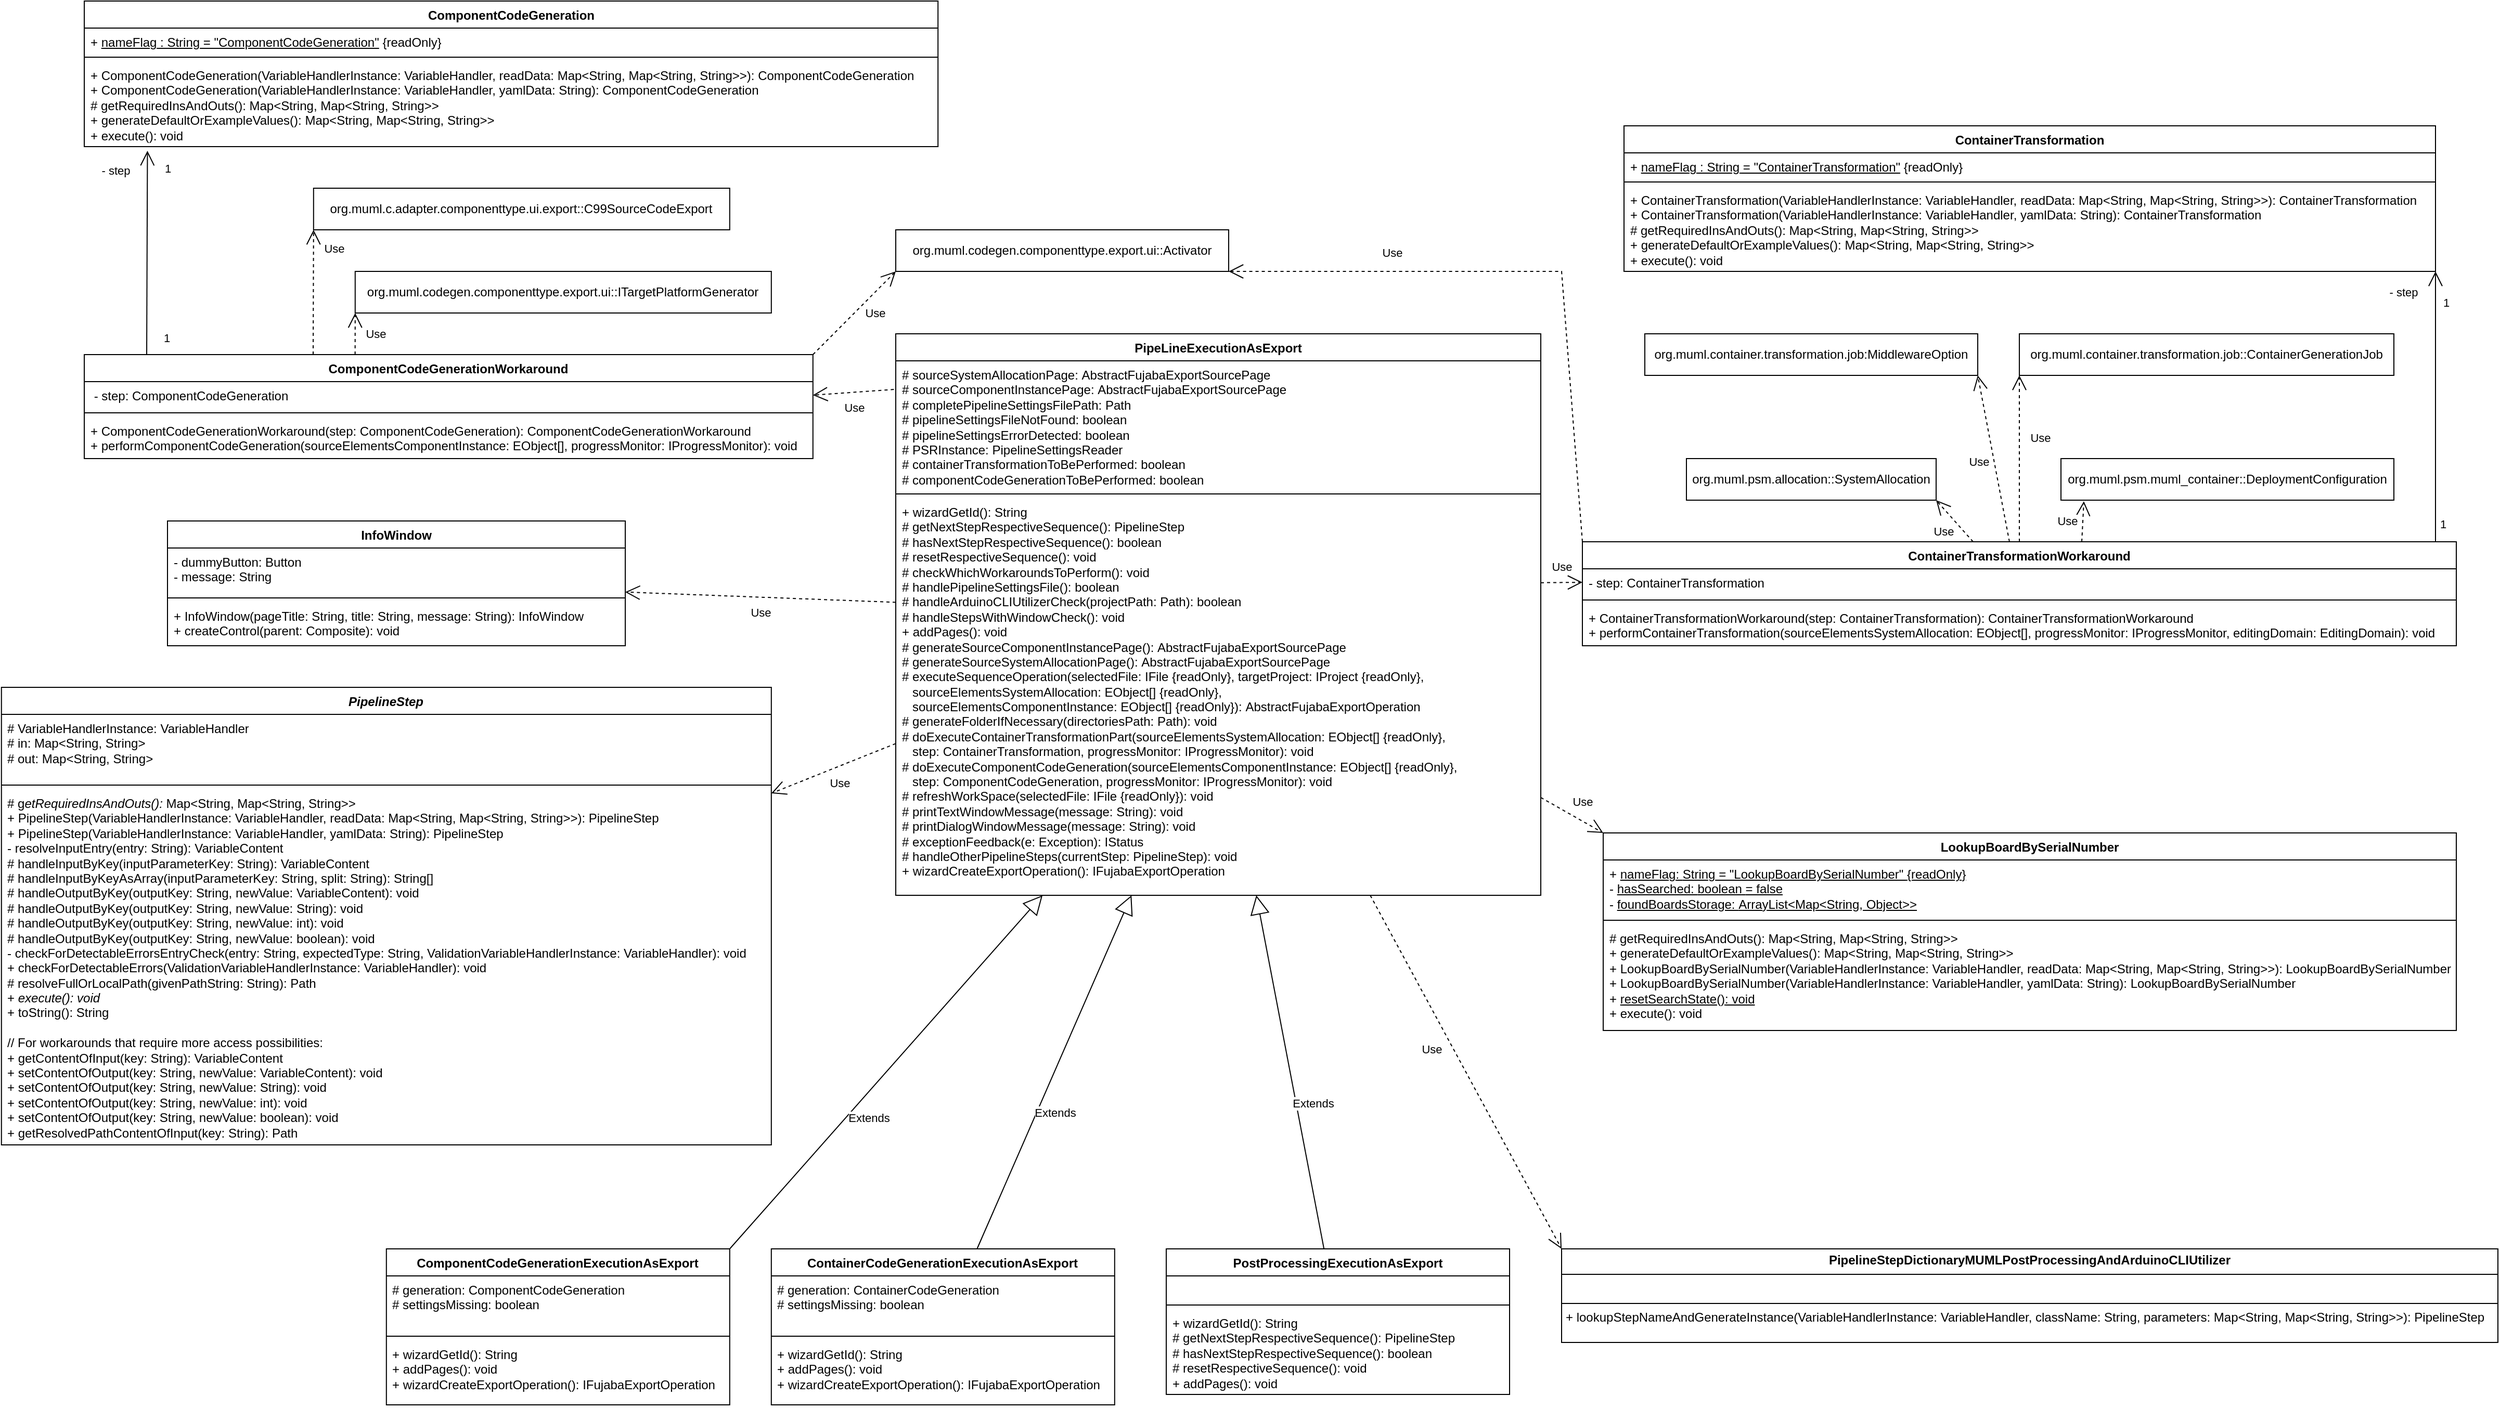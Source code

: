 <mxfile version="24.2.5" type="device">
  <diagram name="Page-1" id="c4acf3e9-155e-7222-9cf6-157b1a14988f">
    <mxGraphModel dx="2208" dy="1908" grid="1" gridSize="10" guides="1" tooltips="1" connect="1" arrows="1" fold="1" page="1" pageScale="1" pageWidth="850" pageHeight="1100" background="none" math="0" shadow="0">
      <root>
        <mxCell id="0" />
        <mxCell id="1" parent="0" />
        <mxCell id="ekuC0I5UsIN45DEHxdDx-1" value="PipeLineExecutionAsExport" style="swimlane;fontStyle=1;align=center;verticalAlign=top;childLayout=stackLayout;horizontal=1;startSize=26;horizontalStack=0;resizeParent=1;resizeParentMax=0;resizeLast=0;collapsible=1;marginBottom=0;whiteSpace=wrap;html=1;" parent="1" vertex="1">
          <mxGeometry x="40" y="240" width="620" height="540" as="geometry" />
        </mxCell>
        <mxCell id="ekuC0I5UsIN45DEHxdDx-2" value="&lt;div&gt;# sourceSystemAllocationPage:&amp;nbsp;&lt;span style=&quot;background-color: initial;&quot;&gt;AbstractFujabaExportSourcePage&lt;/span&gt;&lt;/div&gt;&lt;div&gt;&lt;span style=&quot;white-space: normal;&quot;&gt;# sourceComponentInstancePage:&amp;nbsp;&lt;/span&gt;&lt;span style=&quot;background-color: initial;&quot;&gt;AbstractFujabaExportSourcePage&lt;/span&gt;&lt;/div&gt;&lt;div&gt;&lt;span style=&quot;white-space: normal;&quot;&gt;# completePipelineSettingsFilePath: Path&lt;/span&gt;&lt;/div&gt;&lt;div&gt;&lt;span style=&quot;white-space: normal;&quot;&gt;# pipelineSettingsFileNotFound: boolean&lt;/span&gt;&lt;/div&gt;&lt;div&gt;&lt;span style=&quot;white-space: normal;&quot;&gt;# pipelineSettingsErrorDetected: boolean&lt;/span&gt;&lt;/div&gt;&lt;div&gt;&lt;span style=&quot;background-color: initial;&quot;&gt;# PSRInstance:&amp;nbsp;&lt;/span&gt;&lt;span style=&quot;background-color: initial;&quot;&gt;PipelineSettingsReader&lt;/span&gt;&lt;/div&gt;&lt;div&gt;&lt;span style=&quot;white-space: normal;&quot;&gt;# containerTransformationToBePerformed: boolean&lt;/span&gt;&lt;/div&gt;&lt;div&gt;&lt;span style=&quot;white-space: normal;&quot;&gt;# componentCodeGenerationToBePerformed&lt;/span&gt;&lt;span style=&quot;background-color: initial;&quot;&gt;: boolean&lt;/span&gt;&lt;/div&gt;&lt;div&gt;&lt;span style=&quot;background-color: initial;&quot;&gt;&lt;br&gt;&lt;/span&gt;&lt;/div&gt;" style="text;strokeColor=none;fillColor=none;align=left;verticalAlign=top;spacingLeft=4;spacingRight=4;overflow=hidden;rotatable=0;points=[[0,0.5],[1,0.5]];portConstraint=eastwest;whiteSpace=wrap;html=1;" parent="ekuC0I5UsIN45DEHxdDx-1" vertex="1">
          <mxGeometry y="26" width="620" height="124" as="geometry" />
        </mxCell>
        <mxCell id="ekuC0I5UsIN45DEHxdDx-3" value="" style="line;strokeWidth=1;fillColor=none;align=left;verticalAlign=middle;spacingTop=-1;spacingLeft=3;spacingRight=3;rotatable=0;labelPosition=right;points=[];portConstraint=eastwest;strokeColor=inherit;" parent="ekuC0I5UsIN45DEHxdDx-1" vertex="1">
          <mxGeometry y="150" width="620" height="8" as="geometry" />
        </mxCell>
        <mxCell id="ekuC0I5UsIN45DEHxdDx-4" value="&lt;div&gt;+ wizardGetId(): String&lt;br&gt;&lt;/div&gt;&lt;div&gt;&lt;div&gt;# getNextStepRespectiveSequence(): PipelineStep&lt;/div&gt;&lt;div&gt;&lt;span style=&quot;background-color: initial;&quot;&gt;# hasNextStepRespectiveSequence(): boolean&lt;/span&gt;&lt;/div&gt;&lt;div&gt;&lt;span style=&quot;white-space: pre; white-space: normal;&quot;&gt;&#x9;&lt;/span&gt;&lt;/div&gt;&lt;div&gt;&lt;span style=&quot;white-space: normal;&quot;&gt;# resetRespectiveSequence(): void&lt;/span&gt;&lt;/div&gt;&lt;/div&gt;&lt;div&gt;# checkWhichWorkaroundsToPerform(): void&lt;/div&gt;&lt;div&gt;# handlePipelineSettingsFile(&lt;span style=&quot;background-color: initial;&quot;&gt;): boolean&lt;/span&gt;&lt;/div&gt;&lt;div&gt;&lt;div&gt;# handleArduinoCLIUtilizerCheck(&lt;span style=&quot;background-color: initial;&quot;&gt;projectPath:&amp;nbsp;&lt;/span&gt;&lt;span style=&quot;background-color: initial;&quot;&gt;Path&lt;/span&gt;&lt;span style=&quot;background-color: initial;&quot;&gt;): boolean&lt;/span&gt;&lt;/div&gt;&lt;div&gt;&lt;span style=&quot;background-color: initial;&quot;&gt;#&amp;nbsp;&lt;/span&gt;&lt;span style=&quot;background-color: initial;&quot;&gt;handleStepsWithWindowCheck(): void&lt;/span&gt;&lt;/div&gt;&lt;div&gt;+ addPages(): void&lt;br&gt;&lt;/div&gt;&lt;div&gt;# generateSourceComponentInstancePage():&amp;nbsp;AbstractFujabaExportSourcePage&lt;/div&gt;&lt;div&gt;#&amp;nbsp;generateSourceSystemAllocationPage():&amp;nbsp;&lt;span style=&quot;background-color: initial;&quot;&gt;AbstractFujabaExportSourcePage&lt;/span&gt;&lt;/div&gt;&lt;div&gt;&lt;span style=&quot;background-color: initial;&quot;&gt;#&amp;nbsp;&lt;/span&gt;&lt;span style=&quot;background-color: initial;&quot;&gt;executeSequenceOperation(selectedFile:&amp;nbsp;&lt;/span&gt;&lt;span style=&quot;background-color: initial;&quot;&gt;IFile&amp;nbsp;&lt;/span&gt;&lt;span style=&quot;background-color: initial;&quot;&gt;{readOnly}&lt;/span&gt;&lt;span style=&quot;background-color: initial;&quot;&gt;,&amp;nbsp;&lt;/span&gt;&lt;span style=&quot;background-color: initial;&quot;&gt;targetProject:&amp;nbsp;&lt;/span&gt;&lt;span style=&quot;background-color: initial;&quot;&gt;IProject&amp;nbsp;&lt;/span&gt;&lt;span style=&quot;background-color: initial;&quot;&gt;{readOnly}&lt;/span&gt;&lt;span style=&quot;background-color: initial;&quot;&gt;,&lt;/span&gt;&lt;/div&gt;&lt;div&gt;&lt;span style=&quot;background-color: initial;&quot;&gt;&amp;nbsp; &amp;nbsp;sourceElementsSystemAllocation:&amp;nbsp;&lt;/span&gt;&lt;span style=&quot;background-color: initial;&quot;&gt;EObject[]&amp;nbsp;&lt;/span&gt;&lt;span style=&quot;background-color: initial;&quot;&gt;{readOnly}&lt;/span&gt;&lt;span style=&quot;background-color: initial;&quot;&gt;,&lt;/span&gt;&lt;/div&gt;&lt;div&gt;&lt;span style=&quot;background-color: initial;&quot;&gt;&amp;nbsp; &amp;nbsp;sourceElementsComponentInstance:&lt;/span&gt;&lt;span style=&quot;background-color: initial;&quot;&gt;&amp;nbsp;EObject[]&amp;nbsp;&lt;/span&gt;&lt;span style=&quot;background-color: initial;&quot;&gt;{readOnly}&lt;/span&gt;&lt;span style=&quot;background-color: initial;&quot;&gt;):&amp;nbsp;&lt;/span&gt;&lt;span style=&quot;background-color: initial;&quot;&gt;AbstractFujabaExportOperation&lt;/span&gt;&lt;/div&gt;&lt;div&gt;&lt;span style=&quot;background-color: initial;&quot;&gt;#&amp;nbsp;&lt;/span&gt;&lt;span style=&quot;background-color: initial;&quot;&gt;generateFolderIfNecessary(&lt;/span&gt;&lt;span style=&quot;background-color: initial;&quot;&gt;directoriesPath:&amp;nbsp;&lt;/span&gt;&lt;span style=&quot;background-color: initial;&quot;&gt;Path): void&lt;/span&gt;&lt;/div&gt;&lt;div&gt;&lt;span style=&quot;background-color: initial;&quot;&gt;#&amp;nbsp;&lt;/span&gt;&lt;span style=&quot;background-color: initial;&quot;&gt;doExecuteContainerTransformationPart(&lt;/span&gt;&lt;span style=&quot;background-color: initial;&quot;&gt;sourceElementsSystemAllocation:&amp;nbsp;&lt;/span&gt;&lt;span style=&quot;background-color: initial;&quot;&gt;EObject[]&amp;nbsp;&lt;/span&gt;&lt;span style=&quot;background-color: initial;&quot;&gt;{readOnly}&lt;/span&gt;&lt;span style=&quot;background-color: initial;&quot;&gt;,&amp;nbsp;&lt;/span&gt;&lt;/div&gt;&lt;div&gt;&lt;span style=&quot;background-color: initial;&quot;&gt;&amp;nbsp; &amp;nbsp;step:&amp;nbsp;&lt;/span&gt;&lt;span style=&quot;background-color: initial;&quot;&gt;ContainerTransformation&lt;/span&gt;&lt;span style=&quot;background-color: initial;&quot;&gt;,&lt;/span&gt;&lt;span style=&quot;background-color: initial;&quot;&gt;&amp;nbsp;progressMonitor:&amp;nbsp;&lt;/span&gt;&lt;span style=&quot;background-color: initial;&quot;&gt;IProgressMonitor&lt;/span&gt;&lt;span style=&quot;background-color: initial;&quot;&gt;): void&lt;/span&gt;&lt;/div&gt;&lt;div&gt;&lt;span style=&quot;background-color: initial;&quot;&gt;#&amp;nbsp;&lt;/span&gt;&lt;span style=&quot;background-color: initial;&quot;&gt;doExecuteComponentCodeGeneration(&lt;/span&gt;&lt;span style=&quot;background-color: initial;&quot;&gt;sourceElementsComponentInstance:&lt;/span&gt;&lt;span style=&quot;background-color: initial;&quot;&gt;&amp;nbsp;EObject[]&amp;nbsp;&lt;/span&gt;&lt;span style=&quot;background-color: initial;&quot;&gt;{readOnly}&lt;/span&gt;&lt;span style=&quot;background-color: initial;&quot;&gt;,&amp;nbsp;&lt;/span&gt;&lt;/div&gt;&lt;div&gt;&lt;span style=&quot;background-color: initial;&quot;&gt;&amp;nbsp; &amp;nbsp;step:&amp;nbsp;&lt;/span&gt;&lt;span style=&quot;background-color: initial;&quot;&gt;ComponentCodeGeneration&lt;/span&gt;&lt;span style=&quot;background-color: initial;&quot;&gt;,&lt;/span&gt;&lt;span style=&quot;background-color: initial;&quot;&gt;&amp;nbsp;progressMonitor:&amp;nbsp;&lt;/span&gt;&lt;span style=&quot;background-color: initial;&quot;&gt;IProgressMonitor&lt;/span&gt;&lt;span style=&quot;background-color: initial;&quot;&gt;)&lt;/span&gt;&lt;span style=&quot;background-color: initial;&quot;&gt;: void&lt;/span&gt;&lt;/div&gt;&lt;div&gt;&lt;span style=&quot;background-color: initial;&quot;&gt;#&amp;nbsp;&lt;/span&gt;&lt;span style=&quot;background-color: initial;&quot;&gt;refreshWorkSpace(&lt;/span&gt;&lt;span style=&quot;background-color: initial;&quot;&gt;selectedFile:&amp;nbsp;&lt;/span&gt;&lt;span style=&quot;background-color: initial;&quot;&gt;IFile&amp;nbsp;&lt;/span&gt;&lt;span style=&quot;background-color: initial;&quot;&gt;{readOnly}&lt;/span&gt;&lt;span style=&quot;background-color: initial;&quot;&gt;): void&lt;/span&gt;&lt;/div&gt;&lt;div&gt;&lt;span style=&quot;background-color: initial;&quot;&gt;#&amp;nbsp;&lt;/span&gt;&lt;span style=&quot;background-color: initial;&quot;&gt;printTextWindowMessage(message: String): void&lt;/span&gt;&lt;/div&gt;&lt;div&gt;&lt;span style=&quot;background-color: initial;&quot;&gt;#&amp;nbsp;&lt;/span&gt;&lt;span style=&quot;background-color: initial;&quot;&gt;printDialogWindowMessage(message: String): void&lt;/span&gt;&lt;/div&gt;&lt;div&gt;&lt;span style=&quot;background-color: initial;&quot;&gt;#&amp;nbsp;&lt;/span&gt;&lt;span style=&quot;background-color: initial;&quot;&gt;exceptionFeedback(e: Exception):&amp;nbsp;&lt;/span&gt;&lt;span style=&quot;background-color: initial;&quot;&gt;IStatus&lt;/span&gt;&lt;/div&gt;&lt;div&gt;&lt;span style=&quot;background-color: initial;&quot;&gt;#&amp;nbsp;&lt;/span&gt;&lt;span style=&quot;background-color: initial;&quot;&gt;handleOtherPipelineSteps(currentStep:&amp;nbsp;&lt;/span&gt;&lt;span style=&quot;background-color: initial;&quot;&gt;PipelineStep&lt;/span&gt;&lt;span style=&quot;background-color: initial;&quot;&gt;): void&lt;/span&gt;&lt;/div&gt;&lt;span style=&quot;background-color: initial;&quot;&gt;+&amp;nbsp;&lt;/span&gt;&lt;span style=&quot;background-color: initial;&quot;&gt;wizardCreateExportOperation():&amp;nbsp;&lt;/span&gt;&lt;span style=&quot;background-color: initial;&quot;&gt;IFujabaExportOperation&lt;/span&gt;&lt;/div&gt;" style="text;strokeColor=none;fillColor=none;align=left;verticalAlign=top;spacingLeft=4;spacingRight=4;overflow=hidden;rotatable=0;points=[[0,0.5],[1,0.5]];portConstraint=eastwest;whiteSpace=wrap;html=1;" parent="ekuC0I5UsIN45DEHxdDx-1" vertex="1">
          <mxGeometry y="158" width="620" height="382" as="geometry" />
        </mxCell>
        <mxCell id="ekuC0I5UsIN45DEHxdDx-5" value="ComponentCodeGenerationWorkaround" style="swimlane;fontStyle=1;align=center;verticalAlign=top;childLayout=stackLayout;horizontal=1;startSize=26;horizontalStack=0;resizeParent=1;resizeParentMax=0;resizeLast=0;collapsible=1;marginBottom=0;whiteSpace=wrap;html=1;" parent="1" vertex="1">
          <mxGeometry x="-740" y="260" width="700.4" height="100" as="geometry" />
        </mxCell>
        <mxCell id="ekuC0I5UsIN45DEHxdDx-6" value="&amp;nbsp;-&amp;nbsp;step:&amp;nbsp;ComponentCodeGeneration" style="text;strokeColor=none;fillColor=none;align=left;verticalAlign=top;spacingLeft=4;spacingRight=4;overflow=hidden;rotatable=0;points=[[0,0.5],[1,0.5]];portConstraint=eastwest;whiteSpace=wrap;html=1;" parent="ekuC0I5UsIN45DEHxdDx-5" vertex="1">
          <mxGeometry y="26" width="700.4" height="26" as="geometry" />
        </mxCell>
        <mxCell id="ekuC0I5UsIN45DEHxdDx-7" value="" style="line;strokeWidth=1;fillColor=none;align=left;verticalAlign=middle;spacingTop=-1;spacingLeft=3;spacingRight=3;rotatable=0;labelPosition=right;points=[];portConstraint=eastwest;strokeColor=inherit;" parent="ekuC0I5UsIN45DEHxdDx-5" vertex="1">
          <mxGeometry y="52" width="700.4" height="8" as="geometry" />
        </mxCell>
        <mxCell id="ekuC0I5UsIN45DEHxdDx-8" value="+&amp;nbsp;ComponentCodeGenerationWorkaround(step: ComponentCodeGeneration):&amp;nbsp;ComponentCodeGenerationWorkaround&lt;div&gt;+&amp;nbsp;&lt;span style=&quot;background-color: initial;&quot;&gt;performComponentCodeGeneration(&lt;/span&gt;&lt;span style=&quot;background-color: initial;&quot;&gt;sourceElementsComponentInstance:&amp;nbsp;&lt;/span&gt;&lt;span style=&quot;background-color: initial;&quot;&gt;EObject[]&lt;/span&gt;&lt;span style=&quot;background-color: initial;&quot;&gt;,&amp;nbsp;&lt;/span&gt;&lt;span style=&quot;background-color: initial;&quot;&gt;progressMonitor:&amp;nbsp;&lt;/span&gt;&lt;span style=&quot;background-color: initial;&quot;&gt;IProgressMonitor&lt;/span&gt;&lt;span style=&quot;background-color: initial;&quot;&gt;): void&lt;/span&gt;&lt;/div&gt;" style="text;strokeColor=none;fillColor=none;align=left;verticalAlign=top;spacingLeft=4;spacingRight=4;overflow=hidden;rotatable=0;points=[[0,0.5],[1,0.5]];portConstraint=eastwest;whiteSpace=wrap;html=1;" parent="ekuC0I5UsIN45DEHxdDx-5" vertex="1">
          <mxGeometry y="60" width="700.4" height="40" as="geometry" />
        </mxCell>
        <mxCell id="ekuC0I5UsIN45DEHxdDx-9" value="ComponentCodeGeneration" style="swimlane;fontStyle=1;align=center;verticalAlign=top;childLayout=stackLayout;horizontal=1;startSize=26;horizontalStack=0;resizeParent=1;resizeParentMax=0;resizeLast=0;collapsible=1;marginBottom=0;whiteSpace=wrap;html=1;" parent="1" vertex="1">
          <mxGeometry x="-740" y="-80" width="820.6" height="140" as="geometry" />
        </mxCell>
        <mxCell id="ekuC0I5UsIN45DEHxdDx-10" value="+&amp;nbsp;&lt;u&gt;nameFlag : String = &quot;ComponentCodeGeneration&quot;&lt;/u&gt; {readOnly}&lt;div&gt;&lt;div&gt;&lt;br&gt;&lt;/div&gt;&lt;div&gt;&lt;br&gt;&lt;/div&gt;&lt;/div&gt;" style="text;strokeColor=none;fillColor=none;align=left;verticalAlign=top;spacingLeft=4;spacingRight=4;overflow=hidden;rotatable=0;points=[[0,0.5],[1,0.5]];portConstraint=eastwest;whiteSpace=wrap;html=1;" parent="ekuC0I5UsIN45DEHxdDx-9" vertex="1">
          <mxGeometry y="26" width="820.6" height="24" as="geometry" />
        </mxCell>
        <mxCell id="ekuC0I5UsIN45DEHxdDx-11" value="" style="line;strokeWidth=1;fillColor=none;align=left;verticalAlign=middle;spacingTop=-1;spacingLeft=3;spacingRight=3;rotatable=0;labelPosition=right;points=[];portConstraint=eastwest;strokeColor=inherit;" parent="ekuC0I5UsIN45DEHxdDx-9" vertex="1">
          <mxGeometry y="50" width="820.6" height="8" as="geometry" />
        </mxCell>
        <mxCell id="ekuC0I5UsIN45DEHxdDx-12" value="+ ComponentCodeGeneration(VariableHandlerInstance: VariableHandler, readData: Map&amp;lt;String, Map&amp;lt;String, String&amp;gt;&amp;gt;): ComponentCodeGeneration&lt;div&gt;+ ComponentCodeGeneration(VariableHandlerInstance:&amp;nbsp;&lt;span style=&quot;background-color: initial;&quot;&gt;VariableHandler&lt;/span&gt;&lt;span style=&quot;background-color: initial;&quot;&gt;, yamlData: String):&amp;nbsp;&lt;/span&gt;&lt;span style=&quot;background-color: initial;&quot;&gt;ComponentCodeGeneration&lt;/span&gt;&lt;/div&gt;&lt;div&gt;#&amp;nbsp;getRequiredInsAndOuts():&amp;nbsp;Map&amp;lt;String, Map&amp;lt;String, String&amp;gt;&amp;gt;&lt;/div&gt;&lt;div&gt;+ generateDefaultOrExampleValues():&amp;nbsp;Map&amp;lt;String, Map&amp;lt;String, String&amp;gt;&amp;gt;&lt;/div&gt;&lt;div&gt;+ execute(): void&lt;/div&gt;" style="text;strokeColor=none;fillColor=none;align=left;verticalAlign=top;spacingLeft=4;spacingRight=4;overflow=hidden;rotatable=0;points=[[0,0.5],[1,0.5]];portConstraint=eastwest;whiteSpace=wrap;html=1;" parent="ekuC0I5UsIN45DEHxdDx-9" vertex="1">
          <mxGeometry y="58" width="820.6" height="82" as="geometry" />
        </mxCell>
        <mxCell id="ekuC0I5UsIN45DEHxdDx-14" value="org.muml.c.adapter.componenttype.ui.export::C99SourceCodeExport" style="html=1;whiteSpace=wrap;" parent="1" vertex="1">
          <mxGeometry x="-519.6" y="100" width="400" height="40" as="geometry" />
        </mxCell>
        <mxCell id="ekuC0I5UsIN45DEHxdDx-15" value="org.muml.codegen.componenttype.export.ui::Activator" style="html=1;whiteSpace=wrap;" parent="1" vertex="1">
          <mxGeometry x="40" y="140" width="320" height="40" as="geometry" />
        </mxCell>
        <mxCell id="ekuC0I5UsIN45DEHxdDx-16" value="org.muml.codegen.componenttype.export.ui::ITargetPlatformGenerator" style="html=1;whiteSpace=wrap;" parent="1" vertex="1">
          <mxGeometry x="-479.6" y="180" width="400" height="40" as="geometry" />
        </mxCell>
        <mxCell id="ekuC0I5UsIN45DEHxdDx-17" value="- step" style="endArrow=open;endSize=12;html=1;rounded=0;entryX=0.074;entryY=1.049;entryDx=0;entryDy=0;entryPerimeter=0;exitX=0;exitY=0;exitDx=0;exitDy=0;" parent="1" target="ekuC0I5UsIN45DEHxdDx-12" edge="1">
          <mxGeometry x="0.807" y="31" width="160" relative="1" as="geometry">
            <mxPoint x="-680.0" y="260" as="sourcePoint" />
            <mxPoint x="-1079.6" y="170" as="targetPoint" />
            <mxPoint as="offset" />
          </mxGeometry>
        </mxCell>
        <mxCell id="5A1i0bu2V5VuhyqM19EN-1" value="1" style="edgeLabel;html=1;align=center;verticalAlign=middle;resizable=0;points=[];" parent="ekuC0I5UsIN45DEHxdDx-17" vertex="1" connectable="0">
          <mxGeometry x="0.85" y="-1" relative="1" as="geometry">
            <mxPoint x="18" y="2" as="offset" />
          </mxGeometry>
        </mxCell>
        <mxCell id="5A1i0bu2V5VuhyqM19EN-2" value="1" style="edgeLabel;html=1;align=center;verticalAlign=middle;resizable=0;points=[];" parent="ekuC0I5UsIN45DEHxdDx-17" vertex="1" connectable="0">
          <mxGeometry x="-0.833" y="-1" relative="1" as="geometry">
            <mxPoint x="18" as="offset" />
          </mxGeometry>
        </mxCell>
        <mxCell id="ekuC0I5UsIN45DEHxdDx-18" value="Use" style="endArrow=open;endSize=12;dashed=1;html=1;rounded=0;entryX=0;entryY=1;entryDx=0;entryDy=0;exitX=0.095;exitY=0;exitDx=0;exitDy=0;exitPerimeter=0;" parent="1" target="ekuC0I5UsIN45DEHxdDx-14" edge="1">
          <mxGeometry x="0.7" y="-20" width="160" relative="1" as="geometry">
            <mxPoint x="-520.0" y="260" as="sourcePoint" />
            <mxPoint x="-669.8" y="324" as="targetPoint" />
            <mxPoint as="offset" />
          </mxGeometry>
        </mxCell>
        <mxCell id="ekuC0I5UsIN45DEHxdDx-19" value="Use" style="endArrow=open;endSize=12;dashed=1;html=1;rounded=0;entryX=0;entryY=1;entryDx=0;entryDy=0;exitX=0.143;exitY=0;exitDx=0;exitDy=0;exitPerimeter=0;" parent="1" target="ekuC0I5UsIN45DEHxdDx-16" edge="1">
          <mxGeometry x="0.002" y="-20" width="160" relative="1" as="geometry">
            <mxPoint x="-479.68" y="260" as="sourcePoint" />
            <mxPoint x="-509.8" y="70" as="targetPoint" />
            <mxPoint as="offset" />
          </mxGeometry>
        </mxCell>
        <mxCell id="ekuC0I5UsIN45DEHxdDx-20" value="Use" style="endArrow=open;endSize=12;dashed=1;html=1;rounded=0;entryX=0;entryY=1;entryDx=0;entryDy=0;exitX=1;exitY=0;exitDx=0;exitDy=0;" parent="1" source="ekuC0I5UsIN45DEHxdDx-5" target="ekuC0I5UsIN45DEHxdDx-15" edge="1">
          <mxGeometry x="0.247" y="-14" width="160" relative="1" as="geometry">
            <mxPoint x="-639.36" y="240" as="sourcePoint" />
            <mxPoint x="-699.8" y="60" as="targetPoint" />
            <mxPoint as="offset" />
          </mxGeometry>
        </mxCell>
        <mxCell id="ekuC0I5UsIN45DEHxdDx-21" value="Use" style="endArrow=open;endSize=12;dashed=1;html=1;rounded=0;entryX=1;entryY=0.5;entryDx=0;entryDy=0;exitX=-0.003;exitY=0.222;exitDx=0;exitDy=0;exitPerimeter=0;" parent="1" source="ekuC0I5UsIN45DEHxdDx-2" target="ekuC0I5UsIN45DEHxdDx-6" edge="1">
          <mxGeometry x="-0.004" y="15" width="160" relative="1" as="geometry">
            <mxPoint x="-870" y="305" as="sourcePoint" />
            <mxPoint x="-950" y="304" as="targetPoint" />
            <mxPoint as="offset" />
          </mxGeometry>
        </mxCell>
        <mxCell id="ekuC0I5UsIN45DEHxdDx-28" value="ContainerTransformation" style="swimlane;fontStyle=1;align=center;verticalAlign=top;childLayout=stackLayout;horizontal=1;startSize=26;horizontalStack=0;resizeParent=1;resizeParentMax=0;resizeLast=0;collapsible=1;marginBottom=0;whiteSpace=wrap;html=1;" parent="1" vertex="1">
          <mxGeometry x="740" y="40" width="780" height="140" as="geometry" />
        </mxCell>
        <mxCell id="ekuC0I5UsIN45DEHxdDx-29" value="+&amp;nbsp;&lt;u&gt;nameFlag : String = &quot;ContainerTransformation&quot;&lt;/u&gt; {readOnly}&lt;div&gt;&lt;div&gt;&lt;br&gt;&lt;/div&gt;&lt;div&gt;&lt;br&gt;&lt;/div&gt;&lt;/div&gt;" style="text;strokeColor=none;fillColor=none;align=left;verticalAlign=top;spacingLeft=4;spacingRight=4;overflow=hidden;rotatable=0;points=[[0,0.5],[1,0.5]];portConstraint=eastwest;whiteSpace=wrap;html=1;" parent="ekuC0I5UsIN45DEHxdDx-28" vertex="1">
          <mxGeometry y="26" width="780" height="24" as="geometry" />
        </mxCell>
        <mxCell id="ekuC0I5UsIN45DEHxdDx-30" value="" style="line;strokeWidth=1;fillColor=none;align=left;verticalAlign=middle;spacingTop=-1;spacingLeft=3;spacingRight=3;rotatable=0;labelPosition=right;points=[];portConstraint=eastwest;strokeColor=inherit;" parent="ekuC0I5UsIN45DEHxdDx-28" vertex="1">
          <mxGeometry y="50" width="780" height="8" as="geometry" />
        </mxCell>
        <mxCell id="ekuC0I5UsIN45DEHxdDx-31" value="+ ContainerTransformation(VariableHandlerInstance: VariableHandler, readData: Map&amp;lt;String, Map&amp;lt;String, String&amp;gt;&amp;gt;):&amp;nbsp;ContainerTransformation&lt;div&gt;+ ContainerTransformation(VariableHandlerInstance:&amp;nbsp;&lt;span style=&quot;background-color: initial;&quot;&gt;VariableHandler&lt;/span&gt;&lt;span style=&quot;background-color: initial;&quot;&gt;, yamlData: String):&amp;nbsp;&lt;/span&gt;&lt;span style=&quot;background-color: initial;&quot;&gt;ContainerTransformation&lt;/span&gt;&lt;/div&gt;&lt;div&gt;# getRequiredInsAndOuts(): Map&amp;lt;String, Map&amp;lt;String, String&amp;gt;&amp;gt;&lt;/div&gt;&lt;div&gt;+ generateDefaultOrExampleValues():&amp;nbsp;Map&amp;lt;String, Map&amp;lt;String, String&amp;gt;&amp;gt;&lt;/div&gt;&lt;div&gt;+ execute(): void&lt;/div&gt;" style="text;strokeColor=none;fillColor=none;align=left;verticalAlign=top;spacingLeft=4;spacingRight=4;overflow=hidden;rotatable=0;points=[[0,0.5],[1,0.5]];portConstraint=eastwest;whiteSpace=wrap;html=1;" parent="ekuC0I5UsIN45DEHxdDx-28" vertex="1">
          <mxGeometry y="58" width="780" height="82" as="geometry" />
        </mxCell>
        <mxCell id="ekuC0I5UsIN45DEHxdDx-39" value="ContainerTransformationWorkaround" style="swimlane;fontStyle=1;align=center;verticalAlign=top;childLayout=stackLayout;horizontal=1;startSize=26;horizontalStack=0;resizeParent=1;resizeParentMax=0;resizeLast=0;collapsible=1;marginBottom=0;whiteSpace=wrap;html=1;" parent="1" vertex="1">
          <mxGeometry x="700" y="440" width="840" height="100" as="geometry" />
        </mxCell>
        <mxCell id="ekuC0I5UsIN45DEHxdDx-40" value="- step:&amp;nbsp;ContainerTransformation" style="text;strokeColor=none;fillColor=none;align=left;verticalAlign=top;spacingLeft=4;spacingRight=4;overflow=hidden;rotatable=0;points=[[0,0.5],[1,0.5]];portConstraint=eastwest;whiteSpace=wrap;html=1;" parent="ekuC0I5UsIN45DEHxdDx-39" vertex="1">
          <mxGeometry y="26" width="840" height="26" as="geometry" />
        </mxCell>
        <mxCell id="ekuC0I5UsIN45DEHxdDx-41" value="" style="line;strokeWidth=1;fillColor=none;align=left;verticalAlign=middle;spacingTop=-1;spacingLeft=3;spacingRight=3;rotatable=0;labelPosition=right;points=[];portConstraint=eastwest;strokeColor=inherit;" parent="ekuC0I5UsIN45DEHxdDx-39" vertex="1">
          <mxGeometry y="52" width="840" height="8" as="geometry" />
        </mxCell>
        <mxCell id="ekuC0I5UsIN45DEHxdDx-42" value="+ ContainerTransformationWorkaround(step: ContainerTransformation):&amp;nbsp;ContainerTransformationWorkaround&lt;div&gt;+&amp;nbsp;performContainerTransformation(&lt;span style=&quot;background-color: initial;&quot;&gt;sourceElementsSystemAllocation:&amp;nbsp;&lt;/span&gt;&lt;span style=&quot;background-color: initial;&quot;&gt;EObject[]&lt;/span&gt;&lt;span style=&quot;background-color: initial;&quot;&gt;, progressMonitor:&amp;nbsp;&lt;/span&gt;&lt;span style=&quot;background-color: initial;&quot;&gt;IProgressMonitor&lt;/span&gt;&lt;span style=&quot;background-color: initial;&quot;&gt;, editingDomain:&amp;nbsp;&lt;/span&gt;&lt;span style=&quot;background-color: initial;&quot;&gt;EditingDomain&lt;/span&gt;&lt;span style=&quot;background-color: initial;&quot;&gt;):&amp;nbsp;void&lt;/span&gt;&lt;/div&gt;" style="text;strokeColor=none;fillColor=none;align=left;verticalAlign=top;spacingLeft=4;spacingRight=4;overflow=hidden;rotatable=0;points=[[0,0.5],[1,0.5]];portConstraint=eastwest;whiteSpace=wrap;html=1;" parent="ekuC0I5UsIN45DEHxdDx-39" vertex="1">
          <mxGeometry y="60" width="840" height="40" as="geometry" />
        </mxCell>
        <mxCell id="ekuC0I5UsIN45DEHxdDx-45" value="" style="endArrow=open;endFill=1;endSize=12;html=1;rounded=0;" parent="1" edge="1">
          <mxGeometry width="160" relative="1" as="geometry">
            <mxPoint x="1520" y="440" as="sourcePoint" />
            <mxPoint x="1520" y="180" as="targetPoint" />
          </mxGeometry>
        </mxCell>
        <mxCell id="ekuC0I5UsIN45DEHxdDx-46" value="- step" style="edgeLabel;html=1;align=center;verticalAlign=middle;resizable=0;points=[];" parent="ekuC0I5UsIN45DEHxdDx-45" vertex="1" connectable="0">
          <mxGeometry x="0.037" y="-1" relative="1" as="geometry">
            <mxPoint x="-32" y="-105" as="offset" />
          </mxGeometry>
        </mxCell>
        <mxCell id="5A1i0bu2V5VuhyqM19EN-6" value="1" style="edgeLabel;html=1;align=center;verticalAlign=middle;resizable=0;points=[];" parent="ekuC0I5UsIN45DEHxdDx-45" vertex="1" connectable="0">
          <mxGeometry x="0.798" relative="1" as="geometry">
            <mxPoint x="10" y="3" as="offset" />
          </mxGeometry>
        </mxCell>
        <mxCell id="5A1i0bu2V5VuhyqM19EN-7" value="1" style="edgeLabel;html=1;align=center;verticalAlign=middle;resizable=0;points=[];" parent="ekuC0I5UsIN45DEHxdDx-45" vertex="1" connectable="0">
          <mxGeometry x="-0.865" y="-1" relative="1" as="geometry">
            <mxPoint x="6" as="offset" />
          </mxGeometry>
        </mxCell>
        <mxCell id="ekuC0I5UsIN45DEHxdDx-48" value="Use" style="endArrow=open;endSize=12;dashed=1;html=1;rounded=0;entryX=1;entryY=1;entryDx=0;entryDy=0;exitX=0;exitY=0;exitDx=0;exitDy=0;" parent="1" source="ekuC0I5UsIN45DEHxdDx-39" target="ekuC0I5UsIN45DEHxdDx-15" edge="1">
          <mxGeometry x="0.457" y="-18" width="160" relative="1" as="geometry">
            <mxPoint x="-233" y="270" as="sourcePoint" />
            <mxPoint x="200" y="170" as="targetPoint" />
            <mxPoint x="-1" as="offset" />
            <Array as="points">
              <mxPoint x="680" y="180" />
            </Array>
          </mxGeometry>
        </mxCell>
        <mxCell id="ekuC0I5UsIN45DEHxdDx-49" value="org.muml.container.transformation.job::ContainerGenerationJob" style="html=1;whiteSpace=wrap;" parent="1" vertex="1">
          <mxGeometry x="1120" y="240" width="360" height="40" as="geometry" />
        </mxCell>
        <mxCell id="ekuC0I5UsIN45DEHxdDx-50" value="org.muml.container.transformation.job:MiddlewareOption" style="html=1;whiteSpace=wrap;" parent="1" vertex="1">
          <mxGeometry x="760" y="240" width="320" height="40" as="geometry" />
        </mxCell>
        <mxCell id="ekuC0I5UsIN45DEHxdDx-51" value="org.muml.psm.allocation::SystemAllocation" style="html=1;whiteSpace=wrap;" parent="1" vertex="1">
          <mxGeometry x="800" y="360" width="240" height="40" as="geometry" />
        </mxCell>
        <mxCell id="ekuC0I5UsIN45DEHxdDx-52" value="org.muml.psm.muml_container::DeploymentConfiguration" style="html=1;whiteSpace=wrap;" parent="1" vertex="1">
          <mxGeometry x="1160" y="360" width="320" height="40" as="geometry" />
        </mxCell>
        <mxCell id="ekuC0I5UsIN45DEHxdDx-53" value="Use" style="endArrow=open;endSize=12;dashed=1;html=1;rounded=0;entryX=1;entryY=1;entryDx=0;entryDy=0;" parent="1" source="ekuC0I5UsIN45DEHxdDx-39" target="ekuC0I5UsIN45DEHxdDx-51" edge="1">
          <mxGeometry x="-0.004" y="15" width="160" relative="1" as="geometry">
            <mxPoint x="48" y="310" as="sourcePoint" />
            <mxPoint x="-30" y="309" as="targetPoint" />
            <mxPoint as="offset" />
          </mxGeometry>
        </mxCell>
        <mxCell id="ekuC0I5UsIN45DEHxdDx-55" value="Use" style="endArrow=open;endSize=12;dashed=1;html=1;rounded=0;entryX=1;entryY=1;entryDx=0;entryDy=0;" parent="1" source="ekuC0I5UsIN45DEHxdDx-39" target="ekuC0I5UsIN45DEHxdDx-50" edge="1">
          <mxGeometry x="-0.004" y="15" width="160" relative="1" as="geometry">
            <mxPoint x="1095" y="440" as="sourcePoint" />
            <mxPoint x="1050" y="410" as="targetPoint" />
            <mxPoint as="offset" />
          </mxGeometry>
        </mxCell>
        <mxCell id="ekuC0I5UsIN45DEHxdDx-56" value="Use" style="endArrow=open;endSize=12;dashed=1;html=1;rounded=0;entryX=0;entryY=1;entryDx=0;entryDy=0;" parent="1" source="ekuC0I5UsIN45DEHxdDx-39" target="ekuC0I5UsIN45DEHxdDx-49" edge="1">
          <mxGeometry x="0.25" y="-20" width="160" relative="1" as="geometry">
            <mxPoint x="1140" y="430" as="sourcePoint" />
            <mxPoint x="1060" y="420" as="targetPoint" />
            <mxPoint as="offset" />
          </mxGeometry>
        </mxCell>
        <mxCell id="ekuC0I5UsIN45DEHxdDx-57" value="Use" style="endArrow=open;endSize=12;dashed=1;html=1;rounded=0;entryX=1;entryY=1;entryDx=0;entryDy=0;exitX=0.29;exitY=-0.006;exitDx=0;exitDy=0;exitPerimeter=0;" parent="1" edge="1">
          <mxGeometry x="-0.004" y="15" width="160" relative="1" as="geometry">
            <mxPoint x="1180" y="440" as="sourcePoint" />
            <mxPoint x="1182" y="401" as="targetPoint" />
            <mxPoint as="offset" />
          </mxGeometry>
        </mxCell>
        <mxCell id="ekuC0I5UsIN45DEHxdDx-58" value="Use" style="endArrow=open;endSize=12;dashed=1;html=1;rounded=0;exitX=1;exitY=0.213;exitDx=0;exitDy=0;exitPerimeter=0;entryX=0;entryY=0.5;entryDx=0;entryDy=0;" parent="1" source="ekuC0I5UsIN45DEHxdDx-4" target="ekuC0I5UsIN45DEHxdDx-40" edge="1">
          <mxGeometry x="-0.004" y="15" width="160" relative="1" as="geometry">
            <mxPoint x="51" y="700" as="sourcePoint" />
            <mxPoint x="-29" y="695" as="targetPoint" />
            <mxPoint as="offset" />
          </mxGeometry>
        </mxCell>
        <mxCell id="ekuC0I5UsIN45DEHxdDx-59" value="InfoWindow" style="swimlane;fontStyle=1;align=center;verticalAlign=top;childLayout=stackLayout;horizontal=1;startSize=26;horizontalStack=0;resizeParent=1;resizeParentMax=0;resizeLast=0;collapsible=1;marginBottom=0;whiteSpace=wrap;html=1;" parent="1" vertex="1">
          <mxGeometry x="-660" y="420" width="440" height="120" as="geometry" />
        </mxCell>
        <mxCell id="ekuC0I5UsIN45DEHxdDx-60" value="-&amp;nbsp;&lt;span style=&quot;background-color: initial;&quot;&gt;dummyButton:&amp;nbsp;&lt;/span&gt;Button&lt;div&gt;&lt;span style=&quot;white-space: normal;&quot;&gt;- message: String&lt;/span&gt;&lt;/div&gt;" style="text;strokeColor=none;fillColor=none;align=left;verticalAlign=top;spacingLeft=4;spacingRight=4;overflow=hidden;rotatable=0;points=[[0,0.5],[1,0.5]];portConstraint=eastwest;whiteSpace=wrap;html=1;" parent="ekuC0I5UsIN45DEHxdDx-59" vertex="1">
          <mxGeometry y="26" width="440" height="44" as="geometry" />
        </mxCell>
        <mxCell id="ekuC0I5UsIN45DEHxdDx-61" value="" style="line;strokeWidth=1;fillColor=none;align=left;verticalAlign=middle;spacingTop=-1;spacingLeft=3;spacingRight=3;rotatable=0;labelPosition=right;points=[];portConstraint=eastwest;strokeColor=inherit;" parent="ekuC0I5UsIN45DEHxdDx-59" vertex="1">
          <mxGeometry y="70" width="440" height="8" as="geometry" />
        </mxCell>
        <mxCell id="ekuC0I5UsIN45DEHxdDx-62" value="+ InfoWindow(pageTitle: String, title: String, message: String):&amp;nbsp;InfoWindow&lt;div&gt;+&amp;nbsp;createControl(parent: Composite): void&lt;/div&gt;" style="text;strokeColor=none;fillColor=none;align=left;verticalAlign=top;spacingLeft=4;spacingRight=4;overflow=hidden;rotatable=0;points=[[0,0.5],[1,0.5]];portConstraint=eastwest;whiteSpace=wrap;html=1;" parent="ekuC0I5UsIN45DEHxdDx-59" vertex="1">
          <mxGeometry y="78" width="440" height="42" as="geometry" />
        </mxCell>
        <mxCell id="ekuC0I5UsIN45DEHxdDx-63" value="Use" style="endArrow=open;endSize=12;dashed=1;html=1;rounded=0;" parent="1" source="ekuC0I5UsIN45DEHxdDx-1" target="ekuC0I5UsIN45DEHxdDx-59" edge="1">
          <mxGeometry x="-0.004" y="15" width="160" relative="1" as="geometry">
            <mxPoint x="670" y="494" as="sourcePoint" />
            <mxPoint x="730" y="489" as="targetPoint" />
            <mxPoint as="offset" />
          </mxGeometry>
        </mxCell>
        <mxCell id="kOyEuy9XaZ1z3xaVlcRu-1" value="&lt;p style=&quot;margin:0px;margin-top:4px;text-align:center;&quot;&gt;&lt;b&gt;PipelineStepDictionaryMUMLPostProcessingAndArduinoCLIUtilizer&lt;/b&gt;&lt;br&gt;&lt;/p&gt;&lt;hr size=&quot;1&quot; style=&quot;border-style:solid;&quot;&gt;&lt;p style=&quot;margin:0px;margin-left:4px;&quot;&gt;&lt;br&gt;&lt;/p&gt;&lt;hr size=&quot;1&quot; style=&quot;border-style:solid;&quot;&gt;&lt;p style=&quot;margin:0px;margin-left:4px;&quot;&gt;+&amp;nbsp;&lt;span style=&quot;background-color: initial;&quot;&gt;lookupStepNameAndGenerateInstance(VariableHandlerInstance:&amp;nbsp;&lt;/span&gt;&lt;span style=&quot;background-color: initial;&quot;&gt;VariableHandler&lt;/span&gt;&lt;span style=&quot;background-color: initial;&quot;&gt;, className: String, parameters:&amp;nbsp;&lt;/span&gt;&lt;span style=&quot;background-color: initial;&quot;&gt;Map&amp;lt;String, Map&amp;lt;String, String&amp;gt;&amp;gt;&lt;/span&gt;&lt;span style=&quot;background-color: initial;&quot;&gt;): PipelineStep&lt;/span&gt;&lt;/p&gt;" style="verticalAlign=top;align=left;overflow=fill;html=1;whiteSpace=wrap;" parent="1" vertex="1">
          <mxGeometry x="680.0" y="1120" width="900" height="90" as="geometry" />
        </mxCell>
        <mxCell id="kOyEuy9XaZ1z3xaVlcRu-2" value="Use" style="endArrow=open;endSize=12;dashed=1;html=1;rounded=0;entryX=0;entryY=0;entryDx=0;entryDy=0;" parent="1" source="ekuC0I5UsIN45DEHxdDx-1" target="kOyEuy9XaZ1z3xaVlcRu-1" edge="1">
          <mxGeometry x="-0.182" y="-19" width="160" relative="1" as="geometry">
            <mxPoint x="672" y="591" as="sourcePoint" />
            <mxPoint x="730" y="590" as="targetPoint" />
            <mxPoint as="offset" />
          </mxGeometry>
        </mxCell>
        <mxCell id="vPUa8ZsOn4JjoPj-fIfv-1" value="PostProcessingExecutionAsExport" style="swimlane;fontStyle=1;align=center;verticalAlign=top;childLayout=stackLayout;horizontal=1;startSize=26;horizontalStack=0;resizeParent=1;resizeParentMax=0;resizeLast=0;collapsible=1;marginBottom=0;whiteSpace=wrap;html=1;" parent="1" vertex="1">
          <mxGeometry x="300" y="1120" width="330" height="140" as="geometry" />
        </mxCell>
        <mxCell id="vPUa8ZsOn4JjoPj-fIfv-2" value="&lt;div&gt;&lt;br&gt;&lt;/div&gt;" style="text;strokeColor=none;fillColor=none;align=left;verticalAlign=top;spacingLeft=4;spacingRight=4;overflow=hidden;rotatable=0;points=[[0,0.5],[1,0.5]];portConstraint=eastwest;whiteSpace=wrap;html=1;" parent="vPUa8ZsOn4JjoPj-fIfv-1" vertex="1">
          <mxGeometry y="26" width="330" height="24" as="geometry" />
        </mxCell>
        <mxCell id="vPUa8ZsOn4JjoPj-fIfv-3" value="" style="line;strokeWidth=1;fillColor=none;align=left;verticalAlign=middle;spacingTop=-1;spacingLeft=3;spacingRight=3;rotatable=0;labelPosition=right;points=[];portConstraint=eastwest;strokeColor=inherit;" parent="vPUa8ZsOn4JjoPj-fIfv-1" vertex="1">
          <mxGeometry y="50" width="330" height="8" as="geometry" />
        </mxCell>
        <mxCell id="vPUa8ZsOn4JjoPj-fIfv-4" value="&lt;div&gt;+ wizardGetId(): String&lt;/div&gt;&lt;div&gt;# getNextStepRespectiveSequence():&amp;nbsp;&lt;span style=&quot;background-color: initial;&quot;&gt;PipelineStep&lt;/span&gt;&lt;/div&gt;&lt;div&gt;# hasNextStepRespectiveSequence():&amp;nbsp;&lt;span style=&quot;background-color: initial;&quot;&gt;boolean&lt;/span&gt;&lt;br&gt;&lt;/div&gt;&lt;div&gt;# reset&lt;span style=&quot;background-color: initial;&quot;&gt;RespectiveSequence():&amp;nbsp;&lt;/span&gt;&lt;span style=&quot;background-color: initial;&quot;&gt;void&lt;/span&gt;&lt;/div&gt;&lt;div&gt;&lt;div&gt;+ addPages(): void&lt;/div&gt;&lt;/div&gt;&lt;div&gt;&lt;span style=&quot;background-color: initial;&quot;&gt;&lt;br&gt;&lt;/span&gt;&lt;/div&gt;" style="text;strokeColor=none;fillColor=none;align=left;verticalAlign=top;spacingLeft=4;spacingRight=4;overflow=hidden;rotatable=0;points=[[0,0.5],[1,0.5]];portConstraint=eastwest;whiteSpace=wrap;html=1;" parent="vPUa8ZsOn4JjoPj-fIfv-1" vertex="1">
          <mxGeometry y="58" width="330" height="82" as="geometry" />
        </mxCell>
        <mxCell id="ITXBuHmnkI-sYWAgwWiU-1" value="Use" style="endArrow=open;endSize=12;dashed=1;html=1;rounded=0;" parent="1" source="ekuC0I5UsIN45DEHxdDx-1" edge="1">
          <mxGeometry x="-0.004" y="15" width="160" relative="1" as="geometry">
            <mxPoint x="50" y="520" as="sourcePoint" />
            <mxPoint x="-79.6" y="681.932" as="targetPoint" />
            <mxPoint as="offset" />
          </mxGeometry>
        </mxCell>
        <mxCell id="eRkx31UwzXEYybRe-iOz-1" value="ComponentCodeGenerationExecutionAsExport" style="swimlane;fontStyle=1;align=center;verticalAlign=top;childLayout=stackLayout;horizontal=1;startSize=26;horizontalStack=0;resizeParent=1;resizeParentMax=0;resizeLast=0;collapsible=1;marginBottom=0;whiteSpace=wrap;html=1;" parent="1" vertex="1">
          <mxGeometry x="-449.6" y="1120" width="330" height="150" as="geometry" />
        </mxCell>
        <mxCell id="eRkx31UwzXEYybRe-iOz-2" value="&lt;div&gt;# generation:&amp;nbsp;&lt;span style=&quot;background-color: initial;&quot;&gt;ComponentCodeGeneration&lt;/span&gt;&lt;/div&gt;&lt;div&gt;&lt;span style=&quot;white-space: normal;&quot;&gt;#&amp;nbsp;&lt;/span&gt;&lt;span style=&quot;background-color: initial;&quot;&gt;settingsMissing:&lt;/span&gt;&lt;span style=&quot;background-color: initial;&quot;&gt;&amp;nbsp;boolean&lt;/span&gt;&lt;/div&gt;&lt;div&gt;&lt;span style=&quot;background-color: initial;&quot;&gt;&lt;br&gt;&lt;/span&gt;&lt;/div&gt;" style="text;strokeColor=none;fillColor=none;align=left;verticalAlign=top;spacingLeft=4;spacingRight=4;overflow=hidden;rotatable=0;points=[[0,0.5],[1,0.5]];portConstraint=eastwest;whiteSpace=wrap;html=1;" parent="eRkx31UwzXEYybRe-iOz-1" vertex="1">
          <mxGeometry y="26" width="330" height="54" as="geometry" />
        </mxCell>
        <mxCell id="eRkx31UwzXEYybRe-iOz-3" value="" style="line;strokeWidth=1;fillColor=none;align=left;verticalAlign=middle;spacingTop=-1;spacingLeft=3;spacingRight=3;rotatable=0;labelPosition=right;points=[];portConstraint=eastwest;strokeColor=inherit;" parent="eRkx31UwzXEYybRe-iOz-1" vertex="1">
          <mxGeometry y="80" width="330" height="8" as="geometry" />
        </mxCell>
        <mxCell id="eRkx31UwzXEYybRe-iOz-4" value="&lt;div&gt;+ wizardGetId(): String&lt;/div&gt;&lt;div&gt;&lt;div&gt;+ addPages(): void&lt;/div&gt;&lt;/div&gt;&lt;div&gt;+&amp;nbsp;&lt;span style=&quot;background-color: initial;&quot;&gt;wizardCreateExportOperation():&amp;nbsp;&lt;/span&gt;&lt;span style=&quot;background-color: initial;&quot;&gt;IFujabaExportOperation&lt;/span&gt;&lt;/div&gt;&lt;div&gt;&lt;span style=&quot;background-color: initial;&quot;&gt;&lt;br&gt;&lt;/span&gt;&lt;/div&gt;" style="text;strokeColor=none;fillColor=none;align=left;verticalAlign=top;spacingLeft=4;spacingRight=4;overflow=hidden;rotatable=0;points=[[0,0.5],[1,0.5]];portConstraint=eastwest;whiteSpace=wrap;html=1;" parent="eRkx31UwzXEYybRe-iOz-1" vertex="1">
          <mxGeometry y="88" width="330" height="62" as="geometry" />
        </mxCell>
        <mxCell id="eRkx31UwzXEYybRe-iOz-5" value="ContainerCodeGenerationExecutionAsExport" style="swimlane;fontStyle=1;align=center;verticalAlign=top;childLayout=stackLayout;horizontal=1;startSize=26;horizontalStack=0;resizeParent=1;resizeParentMax=0;resizeLast=0;collapsible=1;marginBottom=0;whiteSpace=wrap;html=1;" parent="1" vertex="1">
          <mxGeometry x="-79.6" y="1120" width="330" height="150" as="geometry" />
        </mxCell>
        <mxCell id="eRkx31UwzXEYybRe-iOz-6" value="&lt;div&gt;# generation:&amp;nbsp;&lt;span style=&quot;background-color: initial;&quot;&gt;ContainerCodeGeneration&lt;/span&gt;&lt;/div&gt;&lt;div&gt;&lt;span style=&quot;white-space: normal;&quot;&gt;#&amp;nbsp;&lt;/span&gt;&lt;span style=&quot;background-color: initial;&quot;&gt;settingsMissing:&lt;/span&gt;&lt;span style=&quot;background-color: initial;&quot;&gt;&amp;nbsp;boolean&lt;/span&gt;&lt;/div&gt;&lt;div&gt;&lt;span style=&quot;background-color: initial;&quot;&gt;&lt;br&gt;&lt;/span&gt;&lt;/div&gt;" style="text;strokeColor=none;fillColor=none;align=left;verticalAlign=top;spacingLeft=4;spacingRight=4;overflow=hidden;rotatable=0;points=[[0,0.5],[1,0.5]];portConstraint=eastwest;whiteSpace=wrap;html=1;" parent="eRkx31UwzXEYybRe-iOz-5" vertex="1">
          <mxGeometry y="26" width="330" height="54" as="geometry" />
        </mxCell>
        <mxCell id="eRkx31UwzXEYybRe-iOz-7" value="" style="line;strokeWidth=1;fillColor=none;align=left;verticalAlign=middle;spacingTop=-1;spacingLeft=3;spacingRight=3;rotatable=0;labelPosition=right;points=[];portConstraint=eastwest;strokeColor=inherit;" parent="eRkx31UwzXEYybRe-iOz-5" vertex="1">
          <mxGeometry y="80" width="330" height="8" as="geometry" />
        </mxCell>
        <mxCell id="eRkx31UwzXEYybRe-iOz-8" value="&lt;div&gt;+ wizardGetId(): String&lt;/div&gt;&lt;div&gt;&lt;div&gt;+ addPages(): void&lt;/div&gt;&lt;/div&gt;&lt;div&gt;+&amp;nbsp;&lt;span style=&quot;background-color: initial;&quot;&gt;wizardCreateExportOperation():&amp;nbsp;&lt;/span&gt;&lt;span style=&quot;background-color: initial;&quot;&gt;IFujabaExportOperation&lt;/span&gt;&lt;/div&gt;&lt;div&gt;&lt;span style=&quot;background-color: initial;&quot;&gt;&lt;br&gt;&lt;/span&gt;&lt;/div&gt;" style="text;strokeColor=none;fillColor=none;align=left;verticalAlign=top;spacingLeft=4;spacingRight=4;overflow=hidden;rotatable=0;points=[[0,0.5],[1,0.5]];portConstraint=eastwest;whiteSpace=wrap;html=1;" parent="eRkx31UwzXEYybRe-iOz-5" vertex="1">
          <mxGeometry y="88" width="330" height="62" as="geometry" />
        </mxCell>
        <mxCell id="eRkx31UwzXEYybRe-iOz-10" value="Extends" style="endArrow=block;endSize=16;endFill=0;html=1;rounded=0;" parent="1" source="eRkx31UwzXEYybRe-iOz-5" target="ekuC0I5UsIN45DEHxdDx-4" edge="1">
          <mxGeometry x="-0.194" y="-16" width="160" relative="1" as="geometry">
            <mxPoint x="170" y="940" as="sourcePoint" />
            <mxPoint x="107" y="900" as="targetPoint" />
            <mxPoint as="offset" />
          </mxGeometry>
        </mxCell>
        <mxCell id="eRkx31UwzXEYybRe-iOz-12" value="Extends" style="endArrow=block;endSize=16;endFill=0;html=1;rounded=0;" parent="1" source="vPUa8ZsOn4JjoPj-fIfv-1" target="ekuC0I5UsIN45DEHxdDx-4" edge="1">
          <mxGeometry x="-0.194" y="-16" width="160" relative="1" as="geometry">
            <mxPoint x="408" y="1140" as="sourcePoint" />
            <mxPoint x="377" y="790" as="targetPoint" />
            <mxPoint as="offset" />
          </mxGeometry>
        </mxCell>
        <mxCell id="eRkx31UwzXEYybRe-iOz-13" value="Extends" style="endArrow=block;endSize=16;endFill=0;html=1;rounded=0;exitX=1;exitY=0;exitDx=0;exitDy=0;" parent="1" source="eRkx31UwzXEYybRe-iOz-1" target="ekuC0I5UsIN45DEHxdDx-4" edge="1">
          <mxGeometry x="-0.194" y="-16" width="160" relative="1" as="geometry">
            <mxPoint x="418" y="1150" as="sourcePoint" />
            <mxPoint x="387" y="800" as="targetPoint" />
            <mxPoint as="offset" />
          </mxGeometry>
        </mxCell>
        <mxCell id="2nkhR8xfukjbfSWDMizb-1" value="&lt;i&gt;PipelineStep&lt;/i&gt;" style="swimlane;fontStyle=1;align=center;verticalAlign=top;childLayout=stackLayout;horizontal=1;startSize=26;horizontalStack=0;resizeParent=1;resizeParentMax=0;resizeLast=0;collapsible=1;marginBottom=0;whiteSpace=wrap;html=1;" parent="1" vertex="1">
          <mxGeometry x="-819.6" y="580" width="740" height="440" as="geometry" />
        </mxCell>
        <mxCell id="2nkhR8xfukjbfSWDMizb-2" value="&lt;div&gt;&lt;span style=&quot;background-color: initial;&quot;&gt;#&amp;nbsp;&lt;/span&gt;&lt;span style=&quot;background-color: initial;&quot;&gt;VariableHandlerInstance:&amp;nbsp;&lt;/span&gt;&lt;span style=&quot;background-color: initial;&quot;&gt;VariableHandler&lt;/span&gt;&lt;/div&gt;&lt;div&gt;&lt;span style=&quot;background-color: initial;&quot;&gt;# in: Map&amp;lt;String, String&amp;gt;&lt;/span&gt;&lt;br&gt;&lt;/div&gt;&lt;div&gt;&lt;span style=&quot;white-space: normal;&quot;&gt;# out: Map&amp;lt;String, String&amp;gt;&lt;/span&gt;&lt;/div&gt;" style="text;strokeColor=none;fillColor=none;align=left;verticalAlign=top;spacingLeft=4;spacingRight=4;overflow=hidden;rotatable=0;points=[[0,0.5],[1,0.5]];portConstraint=eastwest;whiteSpace=wrap;html=1;" parent="2nkhR8xfukjbfSWDMizb-1" vertex="1">
          <mxGeometry y="26" width="740" height="64" as="geometry" />
        </mxCell>
        <mxCell id="2nkhR8xfukjbfSWDMizb-3" value="" style="line;strokeWidth=1;fillColor=none;align=left;verticalAlign=middle;spacingTop=-1;spacingLeft=3;spacingRight=3;rotatable=0;labelPosition=right;points=[];portConstraint=eastwest;strokeColor=inherit;" parent="2nkhR8xfukjbfSWDMizb-1" vertex="1">
          <mxGeometry y="90" width="740" height="8" as="geometry" />
        </mxCell>
        <mxCell id="2nkhR8xfukjbfSWDMizb-4" value="# g&lt;i&gt;etRequiredInsAndOuts(): &lt;/i&gt;&lt;span style=&quot;background-color: initial;&quot;&gt;Map&amp;lt;String,&amp;nbsp;&lt;/span&gt;Map&amp;lt;String,&amp;nbsp;&lt;span style=&quot;background-color: initial;&quot;&gt;String&amp;gt;&amp;gt;&lt;/span&gt;&lt;div&gt;+&amp;nbsp;&lt;span style=&quot;background-color: initial;&quot;&gt;PipelineStep(VariableHandlerInstance:&amp;nbsp;&lt;/span&gt;&lt;span style=&quot;background-color: initial;&quot;&gt;VariableHandler&lt;/span&gt;&lt;span style=&quot;background-color: initial;&quot;&gt;, readData: Map&amp;lt;String, Map&amp;lt;String, String&amp;gt;&amp;gt;):&amp;nbsp;&lt;/span&gt;&lt;span style=&quot;background-color: initial;&quot;&gt;PipelineStep&lt;/span&gt;&lt;/div&gt;&lt;div&gt;+&amp;nbsp;&lt;span style=&quot;background-color: initial;&quot;&gt;PipelineStep(&lt;/span&gt;&lt;span style=&quot;background-color: initial;&quot;&gt;VariableHandlerInstance:&amp;nbsp;&lt;/span&gt;&lt;span style=&quot;background-color: initial;&quot;&gt;VariableHandler&lt;/span&gt;&lt;span style=&quot;background-color: initial;&quot;&gt;, yamlData: String):&amp;nbsp;&lt;/span&gt;&lt;span style=&quot;background-color: initial;&quot;&gt;PipelineStep&lt;/span&gt;&lt;span style=&quot;background-color: initial;&quot;&gt;&lt;i&gt;&lt;br&gt;&lt;/i&gt;&lt;/span&gt;&lt;/div&gt;&lt;div&gt;&lt;span style=&quot;background-color: initial;&quot;&gt;-&amp;nbsp;&lt;/span&gt;&lt;span style=&quot;background-color: initial;&quot;&gt;resolveInputEntry(entry: String):&amp;nbsp;&lt;/span&gt;&lt;span style=&quot;background-color: initial;&quot;&gt;VariableContent&lt;/span&gt;&lt;/div&gt;&lt;div&gt;&lt;span style=&quot;background-color: initial;&quot;&gt;#&amp;nbsp;&lt;/span&gt;&lt;span style=&quot;background-color: initial;&quot;&gt;handleInputByKey(inputParameterKey: String):&amp;nbsp;&lt;/span&gt;&lt;span style=&quot;background-color: initial;&quot;&gt;VariableContent&lt;/span&gt;&lt;span style=&quot;background-color: initial;&quot;&gt;&lt;br&gt;&lt;/span&gt;&lt;/div&gt;&lt;span style=&quot;background-color: initial;&quot;&gt;#&amp;nbsp;&lt;/span&gt;&lt;span style=&quot;background-color: initial;&quot;&gt;handleInputByKeyAsArray(inputParameterKey: String, split: String):&amp;nbsp;&lt;/span&gt;&lt;span style=&quot;background-color: initial;&quot;&gt;String[]&lt;/span&gt;&lt;div&gt;&lt;span style=&quot;background-color: initial;&quot;&gt;#&amp;nbsp;&lt;/span&gt;&lt;span style=&quot;background-color: initial;&quot;&gt;handleOutputByKey(outputKey: String, newValue: VariableContent): void&lt;/span&gt;&lt;/div&gt;&lt;div&gt;&lt;span style=&quot;background-color: initial;&quot;&gt;#&amp;nbsp;&lt;/span&gt;&lt;span style=&quot;background-color: initial;&quot;&gt;handleOutputByKey(outputKey: String, newValue: String)&lt;/span&gt;&lt;span style=&quot;background-color: initial;&quot;&gt;: void&lt;/span&gt;&lt;/div&gt;&lt;div&gt;&lt;span style=&quot;background-color: initial;&quot;&gt;#&amp;nbsp;&lt;/span&gt;&lt;span style=&quot;background-color: initial;&quot;&gt;handleOutputByKey(outputKey: String, newValue: int)&lt;/span&gt;&lt;span style=&quot;background-color: initial;&quot;&gt;: void&lt;/span&gt;&lt;/div&gt;&lt;div&gt;&lt;span style=&quot;background-color: initial;&quot;&gt;#&amp;nbsp;&lt;/span&gt;&lt;span style=&quot;background-color: initial;&quot;&gt;handleOutputByKey(outputKey: String, newValue: boolean)&lt;/span&gt;&lt;span style=&quot;background-color: initial;&quot;&gt;: void&lt;/span&gt;&lt;/div&gt;&lt;div&gt;&lt;span style=&quot;background-color: initial;&quot;&gt;-&amp;nbsp;&lt;/span&gt;&lt;span style=&quot;background-color: initial;&quot;&gt;checkForDetectableErrorsEntryCheck(entry: String&lt;/span&gt;&lt;span style=&quot;background-color: initial;&quot;&gt;, expectedType&lt;/span&gt;&lt;span style=&quot;background-color: initial;&quot;&gt;: String&lt;/span&gt;&lt;span style=&quot;background-color: initial;&quot;&gt;,&amp;nbsp;&lt;/span&gt;&lt;span style=&quot;background-color: initial;&quot;&gt;ValidationVariableHandlerInstance:&amp;nbsp;&lt;/span&gt;&lt;span style=&quot;background-color: initial;&quot;&gt;VariableHandler&lt;/span&gt;&lt;span style=&quot;background-color: initial;&quot;&gt;): void&lt;/span&gt;&lt;/div&gt;&lt;div&gt;&lt;span style=&quot;background-color: initial;&quot;&gt;+&amp;nbsp;&lt;/span&gt;&lt;span style=&quot;background-color: initial;&quot;&gt;checkForDetectableErrors(&lt;/span&gt;&lt;span style=&quot;background-color: initial;&quot;&gt;ValidationVariableHandlerInstance:&amp;nbsp;&lt;/span&gt;&lt;span style=&quot;background-color: initial;&quot;&gt;VariableHandler&lt;/span&gt;&lt;span style=&quot;background-color: initial;&quot;&gt;): void&lt;/span&gt;&lt;/div&gt;&lt;div&gt;&lt;span style=&quot;background-color: initial;&quot;&gt;#&amp;nbsp;&lt;/span&gt;&lt;span style=&quot;background-color: initial;&quot;&gt;resolveFullOrLocalPath(givenPathString: String): Path&lt;/span&gt;&lt;/div&gt;&lt;div&gt;&lt;span style=&quot;background-color: initial;&quot;&gt;+&amp;nbsp;&lt;/span&gt;&lt;span style=&quot;background-color: initial;&quot;&gt;&lt;i&gt;execute(): void&lt;/i&gt;&lt;/span&gt;&lt;/div&gt;&lt;div&gt;&lt;span style=&quot;background-color: initial;&quot;&gt;+ toString(): String&lt;/span&gt;&lt;/div&gt;&lt;div&gt;&lt;span style=&quot;background-color: initial;&quot;&gt;&lt;br&gt;&lt;/span&gt;&lt;/div&gt;&lt;div&gt;&lt;span style=&quot;background-color: initial;&quot;&gt;// For workarounds that require more access possibilities:&lt;br&gt;&lt;/span&gt;&lt;/div&gt;&lt;div&gt;&lt;span style=&quot;background-color: initial;&quot;&gt;+&amp;nbsp;&lt;/span&gt;&lt;span style=&quot;background-color: initial;&quot;&gt;getContentOfInput(key: String):&amp;nbsp;&lt;/span&gt;&lt;span style=&quot;background-color: initial;&quot;&gt;VariableContent&lt;/span&gt;&lt;/div&gt;&lt;div&gt;&lt;span style=&quot;background-color: initial;&quot;&gt;+&amp;nbsp;&lt;/span&gt;&lt;span style=&quot;background-color: initial;&quot;&gt;setContentOfOutput(key: String, newValue: VariableContent)&lt;/span&gt;&lt;span style=&quot;background-color: initial;&quot;&gt;: void&lt;/span&gt;&lt;/div&gt;&lt;div&gt;&lt;span style=&quot;background-color: initial;&quot;&gt;+&amp;nbsp;&lt;/span&gt;&lt;span style=&quot;background-color: initial;&quot;&gt;setContentOfOutput(key: String, newValue: String)&lt;/span&gt;&lt;span style=&quot;background-color: initial;&quot;&gt;: void&lt;/span&gt;&lt;/div&gt;&lt;div&gt;&lt;span style=&quot;background-color: initial;&quot;&gt;+&amp;nbsp;&lt;/span&gt;&lt;span style=&quot;background-color: initial;&quot;&gt;setContentOfOutput(key: String, newValue: int)&lt;/span&gt;&lt;span style=&quot;background-color: initial;&quot;&gt;: void&lt;/span&gt;&lt;/div&gt;&lt;div&gt;&lt;span style=&quot;background-color: initial;&quot;&gt;+&amp;nbsp;&lt;/span&gt;&lt;span style=&quot;background-color: initial;&quot;&gt;setContentOfOutput(key: String, newValue: boolean): void&lt;/span&gt;&lt;/div&gt;&lt;div&gt;&lt;span style=&quot;background-color: initial;&quot;&gt;+&amp;nbsp;&lt;/span&gt;&lt;span style=&quot;background-color: initial;&quot;&gt;getResolvedPathContentOfInput(key: String): Path&lt;/span&gt;&lt;/div&gt;" style="text;strokeColor=none;fillColor=none;align=left;verticalAlign=top;spacingLeft=4;spacingRight=4;overflow=hidden;rotatable=0;points=[[0,0.5],[1,0.5]];portConstraint=eastwest;whiteSpace=wrap;html=1;" parent="2nkhR8xfukjbfSWDMizb-1" vertex="1">
          <mxGeometry y="98" width="740" height="342" as="geometry" />
        </mxCell>
        <mxCell id="TX_1NmUcOdfMXuLTlD41-1" value="LookupBoardBySerialNumber" style="swimlane;fontStyle=1;align=center;verticalAlign=top;childLayout=stackLayout;horizontal=1;startSize=26;horizontalStack=0;resizeParent=1;resizeParentMax=0;resizeLast=0;collapsible=1;marginBottom=0;whiteSpace=wrap;html=1;" parent="1" vertex="1">
          <mxGeometry x="720" y="720" width="820" height="190" as="geometry" />
        </mxCell>
        <mxCell id="TX_1NmUcOdfMXuLTlD41-2" value="&lt;div&gt;&lt;div style=&quot;&quot;&gt;+&amp;nbsp;&lt;u&gt;nameFlag:&amp;nbsp;&lt;/u&gt;&lt;u style=&quot;background-color: initial;&quot;&gt;String&lt;/u&gt;&lt;u style=&quot;background-color: initial;&quot;&gt;&amp;nbsp;= &quot;LookupBoardBySerialNumber&quot; {readOnly}&lt;/u&gt;&lt;/div&gt;&lt;div style=&quot;&quot;&gt;&lt;span style=&quot;background-color: initial;&quot;&gt;- &lt;u&gt;hasSearched:&amp;nbsp;&lt;/u&gt;&lt;/span&gt;&lt;u&gt;&lt;span style=&quot;background-color: initial;&quot;&gt;boolean&lt;/span&gt;&lt;span style=&quot;background-color: initial;&quot;&gt;&amp;nbsp;&lt;/span&gt;&lt;span style=&quot;background-color: initial;&quot;&gt;= false&lt;/span&gt;&lt;/u&gt;&lt;/div&gt;&lt;div style=&quot;&quot;&gt;&lt;span style=&quot;white-space: normal;&quot;&gt;-&amp;nbsp;&lt;u&gt;foundBoardsStorage:&amp;nbsp;&lt;/u&gt;&lt;/span&gt;&lt;span style=&quot;background-color: initial;&quot;&gt;&lt;u&gt;ArrayList&amp;lt;Map&amp;lt;String, Object&amp;gt;&amp;gt;&lt;/u&gt;&lt;/span&gt;&lt;/div&gt;&lt;/div&gt;" style="text;strokeColor=none;fillColor=none;align=left;verticalAlign=top;spacingLeft=4;spacingRight=4;overflow=hidden;rotatable=0;points=[[0,0.5],[1,0.5]];portConstraint=eastwest;whiteSpace=wrap;html=1;" parent="TX_1NmUcOdfMXuLTlD41-1" vertex="1">
          <mxGeometry y="26" width="820" height="54" as="geometry" />
        </mxCell>
        <mxCell id="TX_1NmUcOdfMXuLTlD41-3" value="" style="line;strokeWidth=1;fillColor=none;align=left;verticalAlign=middle;spacingTop=-1;spacingLeft=3;spacingRight=3;rotatable=0;labelPosition=right;points=[];portConstraint=eastwest;strokeColor=inherit;" parent="TX_1NmUcOdfMXuLTlD41-1" vertex="1">
          <mxGeometry y="80" width="820" height="8" as="geometry" />
        </mxCell>
        <mxCell id="TX_1NmUcOdfMXuLTlD41-4" value="&lt;div&gt;# getRequiredInsAndOuts(): Map&amp;lt;String, Map&amp;lt;String, String&amp;gt;&amp;gt;&lt;br&gt;&lt;/div&gt;&lt;div&gt;+ generateDefaultOrExampleValues():&amp;nbsp;Map&amp;lt;String, Map&amp;lt;String, String&amp;gt;&amp;gt;&lt;br&gt;&lt;/div&gt;+ LookupBoardBySerialNumber(VariableHandlerInstance: VariableHandler, readData: Map&amp;lt;String, Map&amp;lt;String, String&amp;gt;&amp;gt;): LookupBoardBySerialNumber&lt;div&gt;+ LookupBoardBySerialNumber(VariableHandlerInstance:&amp;nbsp;&lt;span style=&quot;background-color: initial;&quot;&gt;VariableHandler&lt;/span&gt;&lt;span style=&quot;background-color: initial;&quot;&gt;, yamlData: String):&amp;nbsp;&lt;/span&gt;&lt;span style=&quot;background-color: initial;&quot;&gt;LookupBoardBySerialNumber&lt;/span&gt;&lt;/div&gt;&lt;div&gt;&lt;span style=&quot;background-color: initial;&quot;&gt;+ &lt;u&gt;resetSearchState(): void&lt;/u&gt;&lt;/span&gt;&lt;/div&gt;&lt;div&gt;+ execute(): void&lt;/div&gt;" style="text;strokeColor=none;fillColor=none;align=left;verticalAlign=top;spacingLeft=4;spacingRight=4;overflow=hidden;rotatable=0;points=[[0,0.5],[1,0.5]];portConstraint=eastwest;whiteSpace=wrap;html=1;" parent="TX_1NmUcOdfMXuLTlD41-1" vertex="1">
          <mxGeometry y="88" width="820" height="102" as="geometry" />
        </mxCell>
        <mxCell id="TX_1NmUcOdfMXuLTlD41-5" value="Use" style="endArrow=open;endSize=12;dashed=1;html=1;rounded=0;entryX=0;entryY=0;entryDx=0;entryDy=0;" parent="1" source="ekuC0I5UsIN45DEHxdDx-1" target="TX_1NmUcOdfMXuLTlD41-1" edge="1">
          <mxGeometry x="0.067" y="16" width="160" relative="1" as="geometry">
            <mxPoint x="670" y="773" as="sourcePoint" />
            <mxPoint x="740" y="830" as="targetPoint" />
            <mxPoint as="offset" />
          </mxGeometry>
        </mxCell>
      </root>
    </mxGraphModel>
  </diagram>
</mxfile>
